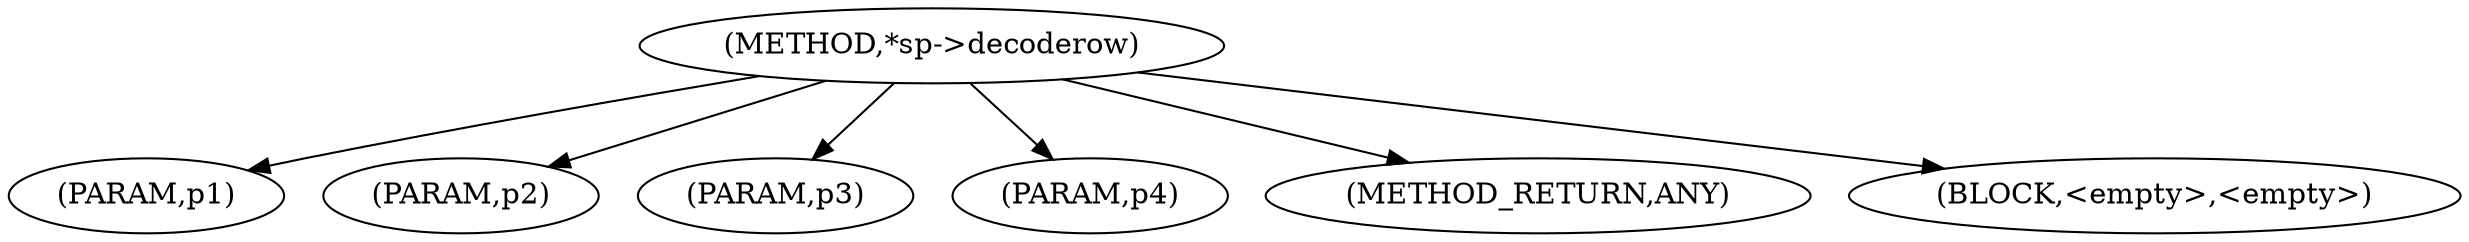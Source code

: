 digraph "*sp-&gt;decoderow" {  
"100473" [label = <(METHOD,*sp-&gt;decoderow)> ]
"100474" [label = <(PARAM,p1)> ]
"100475" [label = <(PARAM,p2)> ]
"100476" [label = <(PARAM,p3)> ]
"100477" [label = <(PARAM,p4)> ]
"100478" [label = <(METHOD_RETURN,ANY)> ]
"100479" [label = <(BLOCK,&lt;empty&gt;,&lt;empty&gt;)> ]
  "100473" -> "100478" 
  "100473" -> "100474" 
  "100473" -> "100479" 
  "100473" -> "100475" 
  "100473" -> "100476" 
  "100473" -> "100477" 
}
